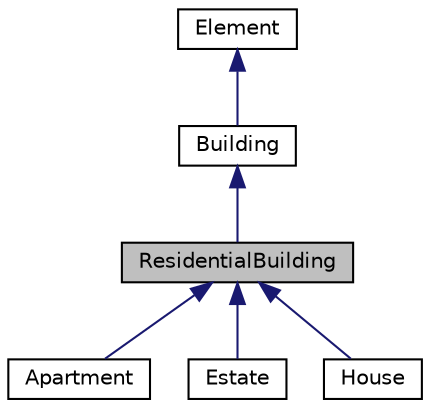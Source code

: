 digraph "ResidentialBuilding"
{
 // LATEX_PDF_SIZE
  edge [fontname="Helvetica",fontsize="10",labelfontname="Helvetica",labelfontsize="10"];
  node [fontname="Helvetica",fontsize="10",shape=record];
  Node1 [label="ResidentialBuilding",height=0.2,width=0.4,color="black", fillcolor="grey75", style="filled", fontcolor="black",tooltip="Abstract base class for residential buildings."];
  Node2 -> Node1 [dir="back",color="midnightblue",fontsize="10",style="solid",fontname="Helvetica"];
  Node2 [label="Building",height=0.2,width=0.4,color="black", fillcolor="white", style="filled",URL="$classBuilding.html",tooltip="Base class for all types of buildings."];
  Node3 -> Node2 [dir="back",color="midnightblue",fontsize="10",style="solid",fontname="Helvetica"];
  Node3 [label="Element",height=0.2,width=0.4,color="black", fillcolor="white", style="filled",URL="$classElement.html",tooltip="Base class for elements that accept a visitor."];
  Node1 -> Node4 [dir="back",color="midnightblue",fontsize="10",style="solid",fontname="Helvetica"];
  Node4 [label="Apartment",height=0.2,width=0.4,color="black", fillcolor="white", style="filled",URL="$classApartment.html",tooltip="Represents an apartment building with multiple residential units."];
  Node1 -> Node5 [dir="back",color="midnightblue",fontsize="10",style="solid",fontname="Helvetica"];
  Node5 [label="Estate",height=0.2,width=0.4,color="black", fillcolor="white", style="filled",URL="$classEstate.html",tooltip="Represents a residential estate with luxury features."];
  Node1 -> Node6 [dir="back",color="midnightblue",fontsize="10",style="solid",fontname="Helvetica"];
  Node6 [label="House",height=0.2,width=0.4,color="black", fillcolor="white", style="filled",URL="$classHouse.html",tooltip="Represents a residential house with specific attributes and behavior."];
}
